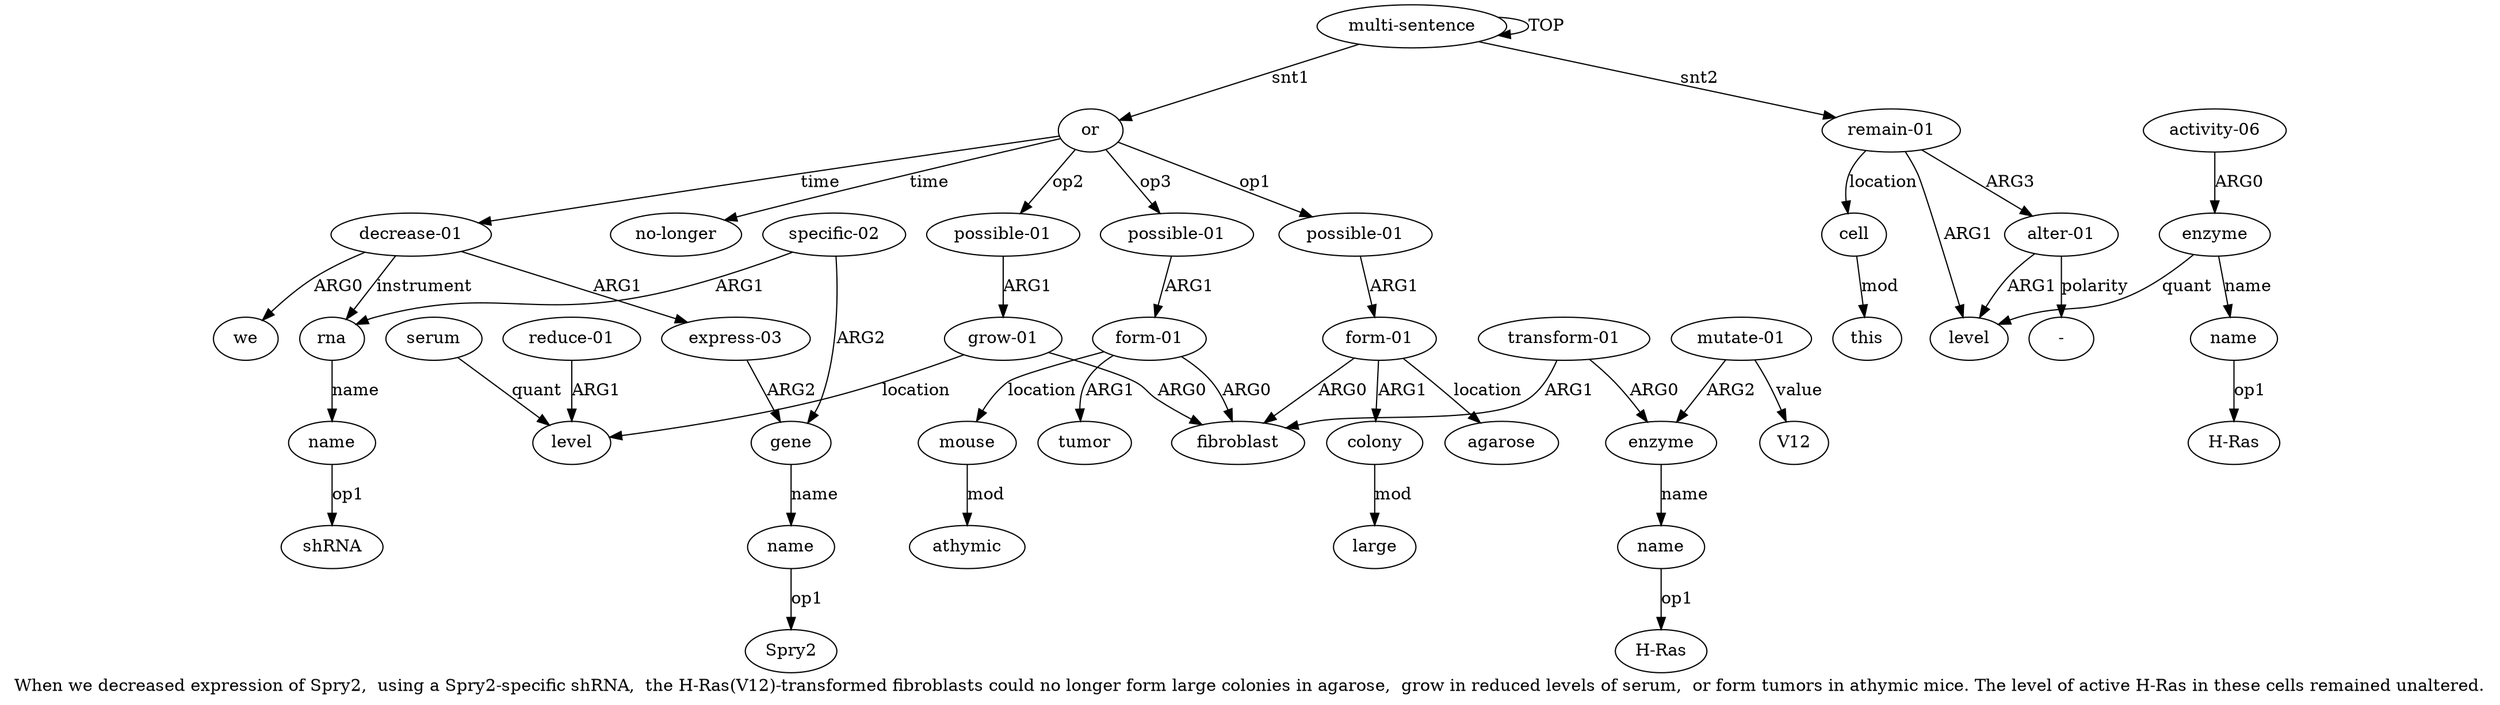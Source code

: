 digraph  {
	graph [label="When we decreased expression of Spry2,  using a Spry2-specific shRNA,  the H-Ras(V12)-transformed fibroblasts could no longer form \
large colonies in agarose,  grow in reduced levels of serum,  or form tumors in athymic mice. The level of active H-Ras in these \
cells remained unaltered."];
	node [label="\N"];
	a20	 [color=black,
		gold_ind=20,
		gold_label=mouse,
		label=mouse,
		test_ind=20,
		test_label=mouse];
	a21	 [color=black,
		gold_ind=21,
		gold_label=athymic,
		label=athymic,
		test_ind=21,
		test_label=athymic];
	a20 -> a21 [key=0,
	color=black,
	gold_label=mod,
	label=mod,
	test_label=mod];
a22 [color=black,
	gold_ind=22,
	gold_label="decrease-01",
	label="decrease-01",
	test_ind=22,
	test_label="decrease-01"];
a23 [color=black,
	gold_ind=23,
	gold_label=we,
	label=we,
	test_ind=23,
	test_label=we];
a22 -> a23 [key=0,
color=black,
gold_label=ARG0,
label=ARG0,
test_label=ARG0];
a24 [color=black,
gold_ind=24,
gold_label="express-03",
label="express-03",
test_ind=24,
test_label="express-03"];
a22 -> a24 [key=0,
color=black,
gold_label=ARG1,
label=ARG1,
test_label=ARG1];
a27 [color=black,
gold_ind=27,
gold_label=rna,
label=rna,
test_ind=27,
test_label=rna];
a22 -> a27 [key=0,
color=black,
gold_label=instrument,
label=instrument,
test_label=instrument];
a25 [color=black,
gold_ind=25,
gold_label=gene,
label=gene,
test_ind=25,
test_label=gene];
a24 -> a25 [key=0,
color=black,
gold_label=ARG2,
label=ARG2,
test_label=ARG2];
a26 [color=black,
gold_ind=26,
gold_label=name,
label=name,
test_ind=26,
test_label=name];
a25 -> a26 [key=0,
color=black,
gold_label=name,
label=name,
test_label=name];
"a26 Spry2" [color=black,
gold_ind=-1,
gold_label=Spry2,
label=Spry2,
test_ind=-1,
test_label=Spry2];
a26 -> "a26 Spry2" [key=0,
color=black,
gold_label=op1,
label=op1,
test_label=op1];
a28 [color=black,
gold_ind=28,
gold_label=name,
label=name,
test_ind=28,
test_label=name];
a27 -> a28 [key=0,
color=black,
gold_label=name,
label=name,
test_label=name];
"a28 shRNA" [color=black,
gold_ind=-1,
gold_label=shRNA,
label=shRNA,
test_ind=-1,
test_label=shRNA];
a28 -> "a28 shRNA" [key=0,
color=black,
gold_label=op1,
label=op1,
test_label=op1];
a29 [color=black,
gold_ind=29,
gold_label="specific-02",
label="specific-02",
test_ind=29,
test_label="specific-02"];
a29 -> a25 [key=0,
color=black,
gold_label=ARG2,
label=ARG2,
test_label=ARG2];
a29 -> a27 [key=0,
color=black,
gold_label=ARG1,
label=ARG1,
test_label=ARG1];
a31 [color=black,
gold_ind=31,
gold_label="remain-01",
label="remain-01",
test_ind=31,
test_label="remain-01"];
a37 [color=black,
gold_ind=37,
gold_label=cell,
label=cell,
test_ind=37,
test_label=cell];
a31 -> a37 [key=0,
color=black,
gold_label=location,
label=location,
test_label=location];
a36 [color=black,
gold_ind=36,
gold_label="alter-01",
label="alter-01",
test_ind=36,
test_label="alter-01"];
a31 -> a36 [key=0,
color=black,
gold_label=ARG3,
label=ARG3,
test_label=ARG3];
a32 [color=black,
gold_ind=32,
gold_label=level,
label=level,
test_ind=32,
test_label=level];
a31 -> a32 [key=0,
color=black,
gold_label=ARG1,
label=ARG1,
test_label=ARG1];
"a8 V12" [color=black,
gold_ind=-1,
gold_label=V12,
label=V12,
test_ind=-1,
test_label=V12];
a30 [color=black,
gold_ind=30,
gold_label="no-longer",
label="no-longer",
test_ind=30,
test_label="no-longer"];
a38 [color=black,
gold_ind=38,
gold_label=this,
label=this,
test_ind=38,
test_label=this];
a37 -> a38 [key=0,
color=black,
gold_label=mod,
label=mod,
test_label=mod];
a36 -> a32 [key=0,
color=black,
gold_label=ARG1,
label=ARG1,
test_label=ARG1];
"a36 -" [color=black,
gold_ind=-1,
gold_label="-",
label="-",
test_ind=-1,
test_label="-"];
a36 -> "a36 -" [key=0,
color=black,
gold_label=polarity,
label=polarity,
test_label=polarity];
a33 [color=black,
gold_ind=33,
gold_label=enzyme,
label=enzyme,
test_ind=33,
test_label=enzyme];
a34 [color=black,
gold_ind=34,
gold_label=name,
label=name,
test_ind=34,
test_label=name];
a33 -> a34 [key=0,
color=black,
gold_label=name,
label=name,
test_label=name];
a33 -> a32 [key=0,
color=black,
gold_label=quant,
label=quant,
test_label=quant];
a35 [color=black,
gold_ind=35,
gold_label="activity-06",
label="activity-06",
test_ind=35,
test_label="activity-06"];
a35 -> a33 [key=0,
color=black,
gold_label=ARG0,
label=ARG0,
test_label=ARG0];
"a34 H-Ras" [color=black,
gold_ind=-1,
gold_label="H-Ras",
label="H-Ras",
test_ind=-1,
test_label="H-Ras"];
a34 -> "a34 H-Ras" [key=0,
color=black,
gold_label=op1,
label=op1,
test_label=op1];
a15 [color=black,
gold_ind=15,
gold_label=serum,
label=serum,
test_ind=15,
test_label=serum];
a14 [color=black,
gold_ind=14,
gold_label=level,
label=level,
test_ind=14,
test_label=level];
a15 -> a14 [key=0,
color=black,
gold_label=quant,
label=quant,
test_label=quant];
a17 [color=black,
gold_ind=17,
gold_label="possible-01",
label="possible-01",
test_ind=17,
test_label="possible-01"];
a18 [color=black,
gold_ind=18,
gold_label="form-01",
label="form-01",
test_ind=18,
test_label="form-01"];
a17 -> a18 [key=0,
color=black,
gold_label=ARG1,
label=ARG1,
test_label=ARG1];
a16 [color=black,
gold_ind=16,
gold_label="reduce-01",
label="reduce-01",
test_ind=16,
test_label="reduce-01"];
a16 -> a14 [key=0,
color=black,
gold_label=ARG1,
label=ARG1,
test_label=ARG1];
a11 [color=black,
gold_ind=11,
gold_label=agarose,
label=agarose,
test_ind=11,
test_label=agarose];
a10 [color=black,
gold_ind=10,
gold_label=large,
label=large,
test_ind=10,
test_label=large];
a13 [color=black,
gold_ind=13,
gold_label="grow-01",
label="grow-01",
test_ind=13,
test_label="grow-01"];
a13 -> a14 [key=0,
color=black,
gold_label=location,
label=location,
test_label=location];
a4 [color=black,
gold_ind=4,
gold_label=fibroblast,
label=fibroblast,
test_ind=4,
test_label=fibroblast];
a13 -> a4 [key=0,
color=black,
gold_label=ARG0,
label=ARG0,
test_label=ARG0];
a12 [color=black,
gold_ind=12,
gold_label="possible-01",
label="possible-01",
test_ind=12,
test_label="possible-01"];
a12 -> a13 [key=0,
color=black,
gold_label=ARG1,
label=ARG1,
test_label=ARG1];
a19 [color=black,
gold_ind=19,
gold_label=tumor,
label=tumor,
test_ind=19,
test_label=tumor];
a18 -> a20 [key=0,
color=black,
gold_label=location,
label=location,
test_label=location];
a18 -> a19 [key=0,
color=black,
gold_label=ARG1,
label=ARG1,
test_label=ARG1];
a18 -> a4 [key=0,
color=black,
gold_label=ARG0,
label=ARG0,
test_label=ARG0];
a1 [color=black,
gold_ind=1,
gold_label=or,
label=or,
test_ind=1,
test_label=or];
a1 -> a22 [key=0,
color=black,
gold_label=time,
label=time,
test_label=time];
a1 -> a30 [key=0,
color=black,
gold_label=time,
label=time,
test_label=time];
a1 -> a17 [key=0,
color=black,
gold_label=op3,
label=op3,
test_label=op3];
a1 -> a12 [key=0,
color=black,
gold_label=op2,
label=op2,
test_label=op2];
a2 [color=black,
gold_ind=2,
gold_label="possible-01",
label="possible-01",
test_ind=2,
test_label="possible-01"];
a1 -> a2 [key=0,
color=black,
gold_label=op1,
label=op1,
test_label=op1];
a0 [color=black,
gold_ind=0,
gold_label="multi-sentence",
label="multi-sentence",
test_ind=0,
test_label="multi-sentence"];
a0 -> a31 [key=0,
color=black,
gold_label=snt2,
label=snt2,
test_label=snt2];
a0 -> a1 [key=0,
color=black,
gold_label=snt1,
label=snt1,
test_label=snt1];
a0 -> a0 [key=0,
color=black,
gold_label=TOP,
label=TOP,
test_label=TOP];
a3 [color=black,
gold_ind=3,
gold_label="form-01",
label="form-01",
test_ind=3,
test_label="form-01"];
a3 -> a11 [key=0,
color=black,
gold_label=location,
label=location,
test_label=location];
a3 -> a4 [key=0,
color=black,
gold_label=ARG0,
label=ARG0,
test_label=ARG0];
a9 [color=black,
gold_ind=9,
gold_label=colony,
label=colony,
test_ind=9,
test_label=colony];
a3 -> a9 [key=0,
color=black,
gold_label=ARG1,
label=ARG1,
test_label=ARG1];
a2 -> a3 [key=0,
color=black,
gold_label=ARG1,
label=ARG1,
test_label=ARG1];
a5 [color=black,
gold_ind=5,
gold_label="transform-01",
label="transform-01",
test_ind=5,
test_label="transform-01"];
a5 -> a4 [key=0,
color=black,
gold_label=ARG1,
label=ARG1,
test_label=ARG1];
a6 [color=black,
gold_ind=6,
gold_label=enzyme,
label=enzyme,
test_ind=6,
test_label=enzyme];
a5 -> a6 [key=0,
color=black,
gold_label=ARG0,
label=ARG0,
test_label=ARG0];
a7 [color=black,
gold_ind=7,
gold_label=name,
label=name,
test_ind=7,
test_label=name];
"a7 H-Ras" [color=black,
gold_ind=-1,
gold_label="H-Ras",
label="H-Ras",
test_ind=-1,
test_label="H-Ras"];
a7 -> "a7 H-Ras" [key=0,
color=black,
gold_label=op1,
label=op1,
test_label=op1];
a6 -> a7 [key=0,
color=black,
gold_label=name,
label=name,
test_label=name];
a9 -> a10 [key=0,
color=black,
gold_label=mod,
label=mod,
test_label=mod];
a8 [color=black,
gold_ind=8,
gold_label="mutate-01",
label="mutate-01",
test_ind=8,
test_label="mutate-01"];
a8 -> "a8 V12" [key=0,
color=black,
gold_label=value,
label=value,
test_label=value];
a8 -> a6 [key=0,
color=black,
gold_label=ARG2,
label=ARG2,
test_label=ARG2];
}

